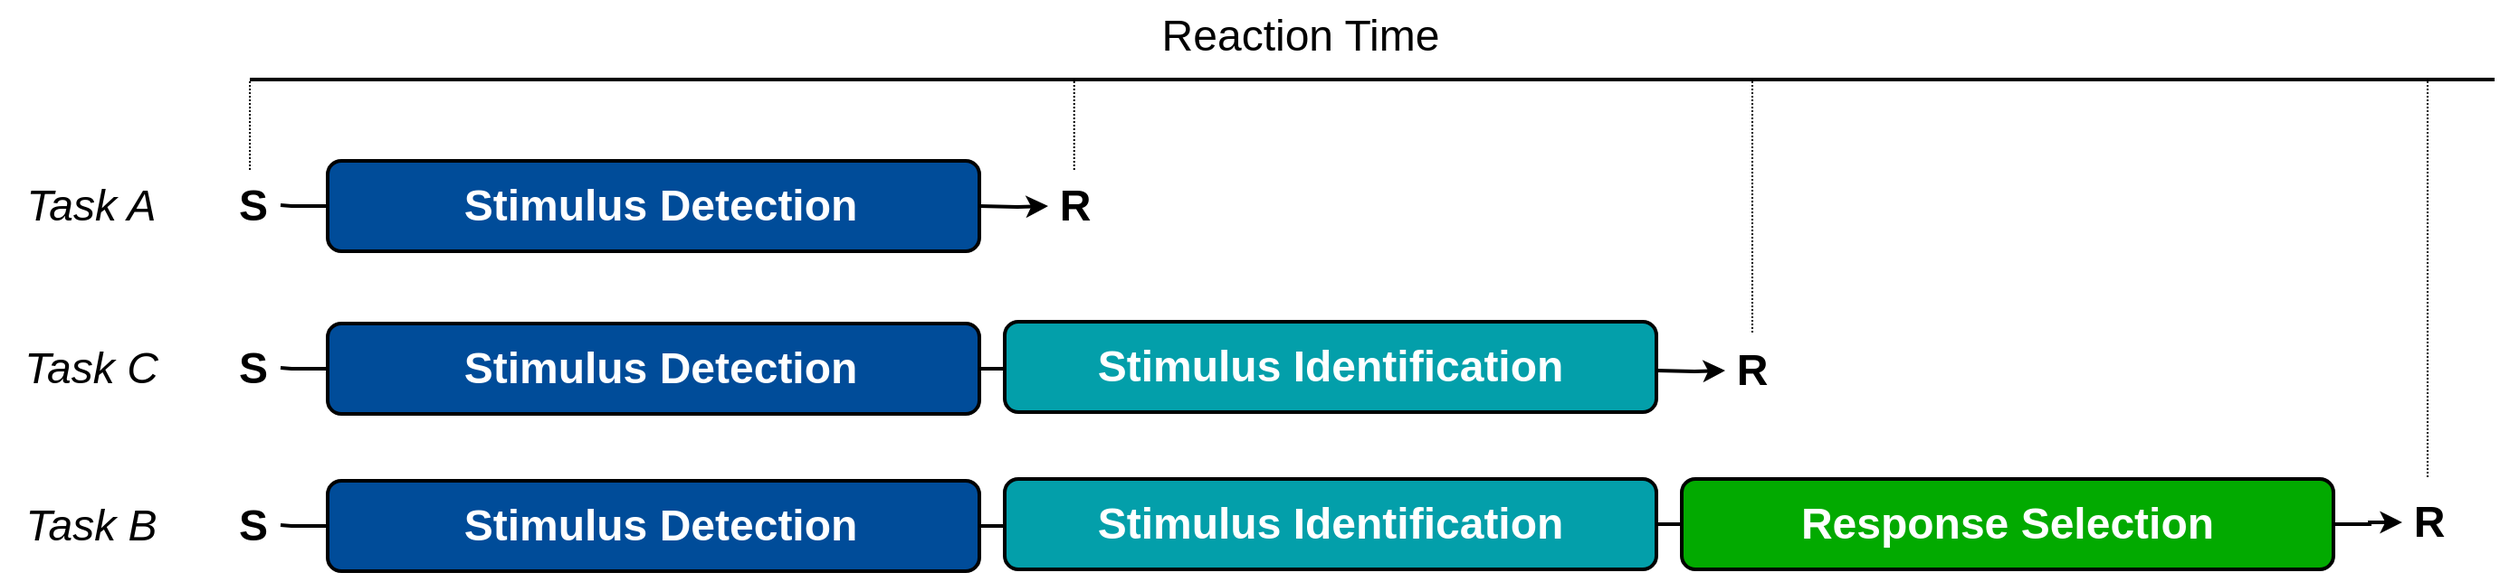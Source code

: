 <mxfile version="20.3.0" type="device"><diagram name="Page-1" id="12e1b939-464a-85fe-373e-61e167be1490"><mxGraphModel dx="2217" dy="1401" grid="1" gridSize="10" guides="1" tooltips="1" connect="1" arrows="1" fold="1" page="1" pageScale="1.5" pageWidth="1169" pageHeight="826" background="none" math="0" shadow="0"><root><mxCell id="0"/><mxCell id="1" parent="0"/><mxCell id="Ryi-tnCGXTq1vItbzyFN-3" style="edgeStyle=orthogonalEdgeStyle;rounded=0;orthogonalLoop=1;jettySize=auto;html=1;strokeColor=default;strokeWidth=2;endArrow=none;endFill=0;startArrow=none;startFill=0;" parent="1" source="60da8b9f42644d3a-31" target="Ryi-tnCGXTq1vItbzyFN-2" edge="1"><mxGeometry relative="1" as="geometry"/></mxCell><mxCell id="60da8b9f42644d3a-31" value="" style="whiteSpace=wrap;html=1;rounded=1;shadow=0;strokeWidth=2;fontSize=20;align=center;fillColor=#004C99;strokeColor=default;" parent="1" vertex="1"><mxGeometry x="396" y="205" width="360" height="50" as="geometry"/></mxCell><mxCell id="60da8b9f42644d3a-32" value="Stimulus Detection" style="text;html=1;strokeColor=none;fillColor=none;align=center;verticalAlign=middle;whiteSpace=wrap;rounded=0;shadow=0;fontSize=24;fontColor=#FFFFFF;fontStyle=1" parent="1" vertex="1"><mxGeometry x="440" y="200" width="280" height="60" as="geometry"/></mxCell><mxCell id="Ryi-tnCGXTq1vItbzyFN-2" value="&lt;font style=&quot;font-size: 24px;&quot;&gt;S&lt;/font&gt;" style="whiteSpace=wrap;html=1;rounded=1;shadow=0;strokeWidth=8;fontSize=24;align=center;fillColor=none;strokeColor=none;fontStyle=1" parent="1" vertex="1"><mxGeometry x="340" y="217" width="30" height="25" as="geometry"/></mxCell><mxCell id="Ryi-tnCGXTq1vItbzyFN-11" style="edgeStyle=orthogonalEdgeStyle;rounded=0;orthogonalLoop=1;jettySize=auto;html=1;exitX=1;exitY=0.5;exitDx=0;exitDy=0;strokeColor=default;strokeWidth=2;fontSize=24;fontColor=#FFFFFF;" parent="1" target="Ryi-tnCGXTq1vItbzyFN-10" edge="1"><mxGeometry relative="1" as="geometry"><mxPoint x="756" y="230" as="sourcePoint"/></mxGeometry></mxCell><mxCell id="Ryi-tnCGXTq1vItbzyFN-10" value="&lt;font style=&quot;font-size: 24px;&quot;&gt;&lt;b&gt;R&lt;/b&gt;&lt;/font&gt;" style="whiteSpace=wrap;html=1;rounded=1;shadow=0;strokeWidth=8;fontSize=20;align=center;fillColor=none;strokeColor=none;fontColor=#000000;" parent="1" vertex="1"><mxGeometry x="794" y="217" width="30" height="26" as="geometry"/></mxCell><mxCell id="Ryi-tnCGXTq1vItbzyFN-13" value="" style="edgeStyle=none;orthogonalLoop=1;jettySize=auto;html=1;rounded=0;strokeColor=default;strokeWidth=2;fontSize=24;fontColor=#000000;startArrow=none;startFill=0;endArrow=none;endFill=0;" parent="1" edge="1"><mxGeometry width="80" relative="1" as="geometry"><mxPoint x="353.0" y="160" as="sourcePoint"/><mxPoint x="1593" y="160" as="targetPoint"/><Array as="points"/></mxGeometry></mxCell><mxCell id="Ryi-tnCGXTq1vItbzyFN-15" value="" style="edgeStyle=none;orthogonalLoop=1;jettySize=auto;html=1;rounded=0;strokeColor=default;strokeWidth=1;fontSize=24;fontColor=#000000;startArrow=none;startFill=0;endArrow=none;endFill=0;dashed=1;dashPattern=1 1;" parent="1" edge="1"><mxGeometry width="80" relative="1" as="geometry"><mxPoint x="353" y="210" as="sourcePoint"/><mxPoint x="353" y="160" as="targetPoint"/><Array as="points"/></mxGeometry></mxCell><mxCell id="Ryi-tnCGXTq1vItbzyFN-17" value="" style="edgeStyle=none;orthogonalLoop=1;jettySize=auto;html=1;rounded=0;strokeColor=default;strokeWidth=1;fontSize=24;fontColor=#000000;startArrow=none;startFill=0;endArrow=none;endFill=0;dashed=1;dashPattern=1 1;" parent="1" edge="1"><mxGeometry width="80" relative="1" as="geometry"><mxPoint x="1556" y="380" as="sourcePoint"/><mxPoint x="1556" y="160" as="targetPoint"/><Array as="points"/></mxGeometry></mxCell><mxCell id="saJ-MCwnmT-avLjbO7Ul-1" value="&lt;font style=&quot;font-size: 24px;&quot;&gt;Reaction Time&lt;/font&gt;" style="text;html=1;resizable=0;autosize=1;align=center;verticalAlign=middle;points=[];fillColor=none;strokeColor=none;rounded=0;" parent="1" vertex="1"><mxGeometry x="843" y="116" width="180" height="40" as="geometry"/></mxCell><mxCell id="saJ-MCwnmT-avLjbO7Ul-2" value="&lt;i style=&quot;&quot;&gt;Task A&lt;/i&gt;" style="text;html=1;resizable=0;autosize=1;align=center;verticalAlign=middle;points=[];fillColor=none;strokeColor=none;rounded=0;fontSize=24;" parent="1" vertex="1"><mxGeometry x="215" y="210" width="100" height="40" as="geometry"/></mxCell><mxCell id="saJ-MCwnmT-avLjbO7Ul-3" style="edgeStyle=orthogonalEdgeStyle;rounded=0;orthogonalLoop=1;jettySize=auto;html=1;strokeColor=default;strokeWidth=2;endArrow=none;endFill=0;startArrow=none;startFill=0;" parent="1" source="saJ-MCwnmT-avLjbO7Ul-5" target="saJ-MCwnmT-avLjbO7Ul-7" edge="1"><mxGeometry relative="1" as="geometry"/></mxCell><mxCell id="saJ-MCwnmT-avLjbO7Ul-4" style="edgeStyle=orthogonalEdgeStyle;rounded=0;orthogonalLoop=1;jettySize=auto;html=1;exitX=1;exitY=0.5;exitDx=0;exitDy=0;strokeColor=default;strokeWidth=2;fontSize=24;endArrow=none;endFill=0;" parent="1" source="saJ-MCwnmT-avLjbO7Ul-5" target="saJ-MCwnmT-avLjbO7Ul-9" edge="1"><mxGeometry relative="1" as="geometry"/></mxCell><mxCell id="saJ-MCwnmT-avLjbO7Ul-5" value="" style="whiteSpace=wrap;html=1;rounded=1;shadow=0;strokeWidth=2;fontSize=20;align=center;fillColor=#004C99;strokeColor=default;" parent="1" vertex="1"><mxGeometry x="396" y="295" width="360" height="50" as="geometry"/></mxCell><mxCell id="saJ-MCwnmT-avLjbO7Ul-6" value="Stimulus Detection" style="text;html=1;strokeColor=none;fillColor=none;align=center;verticalAlign=middle;whiteSpace=wrap;rounded=0;shadow=0;fontSize=24;fontColor=#FFFFFF;fontStyle=1" parent="1" vertex="1"><mxGeometry x="440" y="290" width="280" height="60" as="geometry"/></mxCell><mxCell id="saJ-MCwnmT-avLjbO7Ul-7" value="&lt;font style=&quot;font-size: 24px;&quot;&gt;S&lt;/font&gt;" style="whiteSpace=wrap;html=1;rounded=1;shadow=0;strokeWidth=8;fontSize=24;align=center;fillColor=none;strokeColor=none;fontStyle=1" parent="1" vertex="1"><mxGeometry x="340" y="307" width="30" height="25" as="geometry"/></mxCell><mxCell id="saJ-MCwnmT-avLjbO7Ul-9" value="&lt;font style=&quot;font-size: 24px;&quot; color=&quot;#ffffff&quot;&gt;&lt;b&gt;Stimulus Identification&lt;/b&gt;&lt;/font&gt;" style="whiteSpace=wrap;html=1;rounded=1;shadow=0;strokeWidth=2;fontSize=20;align=center;fillColor=#039FAA;strokeColor=default;" parent="1" vertex="1"><mxGeometry x="770" y="294" width="360" height="50" as="geometry"/></mxCell><mxCell id="saJ-MCwnmT-avLjbO7Ul-10" style="edgeStyle=orthogonalEdgeStyle;rounded=0;orthogonalLoop=1;jettySize=auto;html=1;exitX=1;exitY=0.5;exitDx=0;exitDy=0;strokeColor=default;strokeWidth=2;fontSize=24;fontColor=#FFFFFF;" parent="1" target="saJ-MCwnmT-avLjbO7Ul-12" edge="1"><mxGeometry relative="1" as="geometry"><mxPoint x="1130" y="321" as="sourcePoint"/></mxGeometry></mxCell><mxCell id="saJ-MCwnmT-avLjbO7Ul-12" value="&lt;font style=&quot;font-size: 24px;&quot;&gt;&lt;b&gt;R&lt;/b&gt;&lt;/font&gt;" style="whiteSpace=wrap;html=1;rounded=1;shadow=0;strokeWidth=8;fontSize=20;align=center;fillColor=none;strokeColor=none;fontColor=#000000;" parent="1" vertex="1"><mxGeometry x="1168" y="308" width="30" height="26" as="geometry"/></mxCell><mxCell id="saJ-MCwnmT-avLjbO7Ul-13" value="&lt;i style=&quot;&quot;&gt;Task C&lt;/i&gt;" style="text;html=1;resizable=0;autosize=1;align=center;verticalAlign=middle;points=[];fillColor=none;strokeColor=none;rounded=0;fontSize=24;" parent="1" vertex="1"><mxGeometry x="215" y="300" width="100" height="40" as="geometry"/></mxCell><mxCell id="saJ-MCwnmT-avLjbO7Ul-14" style="edgeStyle=orthogonalEdgeStyle;rounded=0;orthogonalLoop=1;jettySize=auto;html=1;strokeColor=default;strokeWidth=2;endArrow=none;endFill=0;startArrow=none;startFill=0;" parent="1" source="saJ-MCwnmT-avLjbO7Ul-16" target="saJ-MCwnmT-avLjbO7Ul-18" edge="1"><mxGeometry relative="1" as="geometry"/></mxCell><mxCell id="saJ-MCwnmT-avLjbO7Ul-15" style="edgeStyle=orthogonalEdgeStyle;rounded=0;orthogonalLoop=1;jettySize=auto;html=1;exitX=1;exitY=0.5;exitDx=0;exitDy=0;strokeColor=default;strokeWidth=2;fontSize=24;endArrow=none;endFill=0;" parent="1" source="saJ-MCwnmT-avLjbO7Ul-16" target="saJ-MCwnmT-avLjbO7Ul-20" edge="1"><mxGeometry relative="1" as="geometry"/></mxCell><mxCell id="saJ-MCwnmT-avLjbO7Ul-16" value="" style="whiteSpace=wrap;html=1;rounded=1;shadow=0;strokeWidth=2;fontSize=20;align=center;fillColor=#004C99;strokeColor=default;" parent="1" vertex="1"><mxGeometry x="396" y="382" width="360" height="50" as="geometry"/></mxCell><mxCell id="saJ-MCwnmT-avLjbO7Ul-17" value="Stimulus Detection" style="text;html=1;strokeColor=none;fillColor=none;align=center;verticalAlign=middle;whiteSpace=wrap;rounded=0;shadow=0;fontSize=24;fontColor=#FFFFFF;fontStyle=1" parent="1" vertex="1"><mxGeometry x="440" y="377" width="280" height="60" as="geometry"/></mxCell><mxCell id="saJ-MCwnmT-avLjbO7Ul-18" value="&lt;font style=&quot;font-size: 24px;&quot;&gt;S&lt;/font&gt;" style="whiteSpace=wrap;html=1;rounded=1;shadow=0;strokeWidth=8;fontSize=24;align=center;fillColor=none;strokeColor=none;fontStyle=1" parent="1" vertex="1"><mxGeometry x="340" y="394" width="30" height="25" as="geometry"/></mxCell><mxCell id="saJ-MCwnmT-avLjbO7Ul-19" style="edgeStyle=orthogonalEdgeStyle;rounded=0;orthogonalLoop=1;jettySize=auto;html=1;exitX=1;exitY=0.5;exitDx=0;exitDy=0;strokeColor=default;strokeWidth=2;fontSize=24;fontColor=#FFFFFF;endArrow=none;endFill=0;" parent="1" source="saJ-MCwnmT-avLjbO7Ul-20" target="saJ-MCwnmT-avLjbO7Ul-22" edge="1"><mxGeometry relative="1" as="geometry"/></mxCell><mxCell id="saJ-MCwnmT-avLjbO7Ul-20" value="&lt;font style=&quot;font-size: 24px;&quot; color=&quot;#ffffff&quot;&gt;&lt;b&gt;Stimulus Identification&lt;/b&gt;&lt;/font&gt;" style="whiteSpace=wrap;html=1;rounded=1;shadow=0;strokeWidth=2;fontSize=20;align=center;fillColor=#039FAA;strokeColor=default;" parent="1" vertex="1"><mxGeometry x="770" y="381" width="360" height="50" as="geometry"/></mxCell><mxCell id="saJ-MCwnmT-avLjbO7Ul-21" style="edgeStyle=orthogonalEdgeStyle;rounded=0;orthogonalLoop=1;jettySize=auto;html=1;exitX=1;exitY=0.5;exitDx=0;exitDy=0;strokeColor=default;strokeWidth=2;fontSize=24;fontColor=#FFFFFF;" parent="1" source="saJ-MCwnmT-avLjbO7Ul-22" target="saJ-MCwnmT-avLjbO7Ul-23" edge="1"><mxGeometry relative="1" as="geometry"/></mxCell><mxCell id="saJ-MCwnmT-avLjbO7Ul-22" value="&lt;font style=&quot;font-size: 24px;&quot; color=&quot;#ffffff&quot;&gt;&lt;b&gt;Response Selection&lt;/b&gt;&lt;/font&gt;" style="whiteSpace=wrap;html=1;rounded=1;shadow=0;strokeWidth=2;fontSize=20;align=center;fillColor=#02AA00;strokeColor=default;fontColor=#FFFFFF;" parent="1" vertex="1"><mxGeometry x="1144" y="381" width="360" height="50" as="geometry"/></mxCell><mxCell id="saJ-MCwnmT-avLjbO7Ul-23" value="&lt;font style=&quot;font-size: 24px;&quot;&gt;&lt;b&gt;R&lt;/b&gt;&lt;/font&gt;" style="whiteSpace=wrap;html=1;rounded=1;shadow=0;strokeWidth=8;fontSize=20;align=center;fillColor=none;strokeColor=none;fontColor=#000000;" parent="1" vertex="1"><mxGeometry x="1542" y="392" width="30" height="26" as="geometry"/></mxCell><mxCell id="saJ-MCwnmT-avLjbO7Ul-24" value="&lt;i style=&quot;&quot;&gt;Task B&lt;br&gt;&lt;/i&gt;" style="text;html=1;resizable=0;autosize=1;align=center;verticalAlign=middle;points=[];fillColor=none;strokeColor=none;rounded=0;fontSize=24;" parent="1" vertex="1"><mxGeometry x="215" y="387" width="100" height="40" as="geometry"/></mxCell><mxCell id="saJ-MCwnmT-avLjbO7Ul-25" value="" style="edgeStyle=none;orthogonalLoop=1;jettySize=auto;html=1;rounded=0;strokeColor=default;strokeWidth=1;fontSize=24;fontColor=#000000;startArrow=none;startFill=0;endArrow=none;endFill=0;dashed=1;dashPattern=1 1;" parent="1" edge="1"><mxGeometry width="80" relative="1" as="geometry"><mxPoint x="808.38" y="210" as="sourcePoint"/><mxPoint x="808.38" y="160" as="targetPoint"/><Array as="points"/></mxGeometry></mxCell><mxCell id="saJ-MCwnmT-avLjbO7Ul-26" value="" style="edgeStyle=none;orthogonalLoop=1;jettySize=auto;html=1;rounded=0;strokeColor=default;strokeWidth=1;fontSize=24;fontColor=#000000;startArrow=none;startFill=0;endArrow=none;endFill=0;dashed=1;dashPattern=1 1;" parent="1" edge="1"><mxGeometry width="80" relative="1" as="geometry"><mxPoint x="1183" y="300" as="sourcePoint"/><mxPoint x="1183" y="160" as="targetPoint"/><Array as="points"/></mxGeometry></mxCell></root></mxGraphModel></diagram></mxfile>